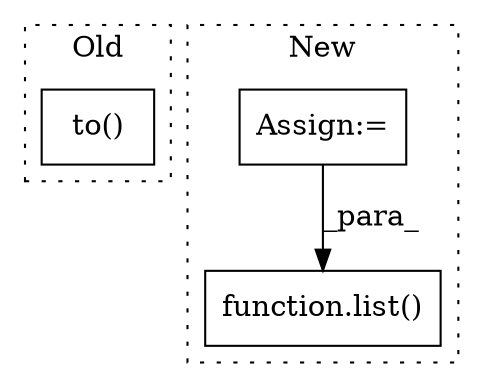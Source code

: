 digraph G {
subgraph cluster0 {
1 [label="to()" a="75" s="8156,8182" l="15,1" shape="box"];
label = "Old";
style="dotted";
}
subgraph cluster1 {
2 [label="function.list()" a="75" s="9031,9094" l="5,1" shape="box"];
3 [label="Assign:=" a="68" s="8826" l="3" shape="box"];
label = "New";
style="dotted";
}
3 -> 2 [label="_para_"];
}